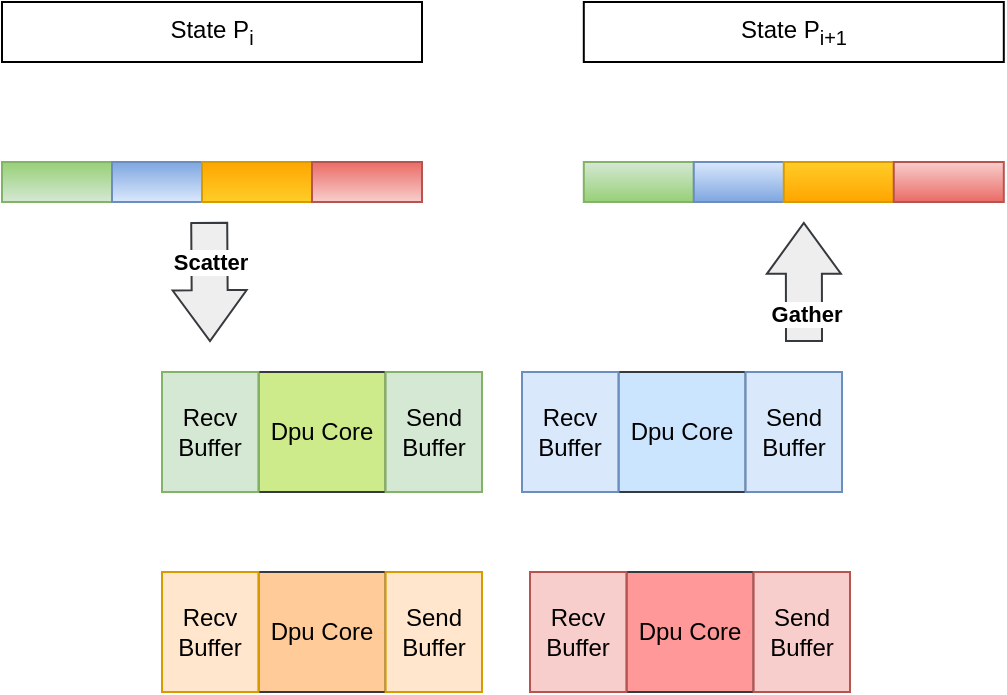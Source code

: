<mxfile version="21.3.7" type="github">
  <diagram name="第 1 页" id="WnKNG6_DYxE4EP30FGyO">
    <mxGraphModel dx="1026" dy="518" grid="1" gridSize="10" guides="1" tooltips="1" connect="1" arrows="1" fold="1" page="1" pageScale="1" pageWidth="827" pageHeight="1169" math="0" shadow="0">
      <root>
        <mxCell id="0" />
        <mxCell id="1" parent="0" />
        <mxCell id="tbXObs1JxIp5LCsgutEW-89" value="" style="rounded=0;whiteSpace=wrap;html=1;fillColor=#d5e8d4;strokeColor=#82b366;fillStyle=auto;gradientColor=#97d077;gradientDirection=north;movable=1;resizable=1;rotatable=1;deletable=1;editable=1;locked=0;connectable=1;container=0;direction=east;" vertex="1" parent="1">
          <mxGeometry x="180" y="320" width="55" height="20" as="geometry" />
        </mxCell>
        <mxCell id="tbXObs1JxIp5LCsgutEW-122" value="" style="rounded=0;whiteSpace=wrap;html=1;fillColor=#dae8fc;strokeColor=#6c8ebf;fillStyle=auto;gradientColor=#7ea6e0;gradientDirection=north;movable=1;resizable=1;rotatable=1;deletable=1;editable=1;locked=0;connectable=1;container=0;direction=east;" vertex="1" parent="1">
          <mxGeometry x="235" y="320" width="55" height="20" as="geometry" />
        </mxCell>
        <mxCell id="tbXObs1JxIp5LCsgutEW-124" value="" style="rounded=0;whiteSpace=wrap;html=1;fillColor=#ffcd28;strokeColor=#d79b00;fillStyle=auto;gradientColor=#ffa500;gradientDirection=north;movable=1;resizable=1;rotatable=1;deletable=1;editable=1;locked=0;connectable=1;container=0;direction=east;" vertex="1" parent="1">
          <mxGeometry x="280" y="320" width="55" height="20" as="geometry" />
        </mxCell>
        <mxCell id="tbXObs1JxIp5LCsgutEW-125" value="" style="rounded=0;whiteSpace=wrap;html=1;fillColor=#f8cecc;strokeColor=#b85450;fillStyle=auto;gradientColor=#ea6b66;gradientDirection=north;movable=1;resizable=1;rotatable=1;deletable=1;editable=1;locked=0;connectable=1;container=0;direction=east;" vertex="1" parent="1">
          <mxGeometry x="335" y="320" width="55" height="20" as="geometry" />
        </mxCell>
        <mxCell id="tbXObs1JxIp5LCsgutEW-105" value="Dpu Core" style="rounded=0;whiteSpace=wrap;html=1;fillColor=#cce5ff;strokeColor=#36393d;" vertex="1" parent="1">
          <mxGeometry x="488.193" y="425" width="63.614" height="60" as="geometry" />
        </mxCell>
        <mxCell id="tbXObs1JxIp5LCsgutEW-106" value="Send&lt;br&gt;Buffer" style="rounded=0;whiteSpace=wrap;html=1;fillColor=#dae8fc;strokeColor=#6c8ebf;" vertex="1" parent="1">
          <mxGeometry x="551.807" y="425" width="48.193" height="60" as="geometry" />
        </mxCell>
        <mxCell id="tbXObs1JxIp5LCsgutEW-107" value="Recv&lt;br&gt;Buffer" style="rounded=0;whiteSpace=wrap;html=1;fillColor=#dae8fc;strokeColor=#6c8ebf;" vertex="1" parent="1">
          <mxGeometry x="440" y="425" width="48.193" height="60" as="geometry" />
        </mxCell>
        <mxCell id="tbXObs1JxIp5LCsgutEW-116" value="Dpu Core" style="rounded=0;whiteSpace=wrap;html=1;fillColor=#FF9999;strokeColor=#36393d;" vertex="1" parent="1">
          <mxGeometry x="492.193" y="525" width="63.614" height="60" as="geometry" />
        </mxCell>
        <mxCell id="tbXObs1JxIp5LCsgutEW-117" value="Send&lt;br&gt;Buffer" style="rounded=0;whiteSpace=wrap;html=1;fillColor=#f8cecc;strokeColor=#b85450;" vertex="1" parent="1">
          <mxGeometry x="555.807" y="525" width="48.193" height="60" as="geometry" />
        </mxCell>
        <mxCell id="tbXObs1JxIp5LCsgutEW-118" value="Recv&lt;br&gt;Buffer" style="rounded=0;whiteSpace=wrap;html=1;fillColor=#f8cecc;strokeColor=#b85450;" vertex="1" parent="1">
          <mxGeometry x="444" y="525" width="48.193" height="60" as="geometry" />
        </mxCell>
        <mxCell id="tbXObs1JxIp5LCsgutEW-100" value="Dpu Core" style="rounded=0;whiteSpace=wrap;html=1;fillColor=#cdeb8b;strokeColor=#36393d;" vertex="1" parent="1">
          <mxGeometry x="308.193" y="425" width="63.614" height="60" as="geometry" />
        </mxCell>
        <mxCell id="tbXObs1JxIp5LCsgutEW-101" value="Send&lt;br&gt;Buffer" style="rounded=0;whiteSpace=wrap;html=1;fillColor=#d5e8d4;strokeColor=#82b366;" vertex="1" parent="1">
          <mxGeometry x="371.807" y="425" width="48.193" height="60" as="geometry" />
        </mxCell>
        <mxCell id="tbXObs1JxIp5LCsgutEW-102" value="Recv&lt;br&gt;Buffer" style="rounded=0;whiteSpace=wrap;html=1;fillColor=#d5e8d4;strokeColor=#82b366;" vertex="1" parent="1">
          <mxGeometry x="260" y="425" width="48.193" height="60" as="geometry" />
        </mxCell>
        <mxCell id="tbXObs1JxIp5LCsgutEW-111" value="Dpu Core" style="rounded=0;whiteSpace=wrap;html=1;fillColor=#ffcc99;strokeColor=#36393d;" vertex="1" parent="1">
          <mxGeometry x="308.193" y="525" width="63.614" height="60" as="geometry" />
        </mxCell>
        <mxCell id="tbXObs1JxIp5LCsgutEW-112" value="Send&lt;br&gt;Buffer" style="rounded=0;whiteSpace=wrap;html=1;fillColor=#ffe6cc;strokeColor=#d79b00;" vertex="1" parent="1">
          <mxGeometry x="371.807" y="525" width="48.193" height="60" as="geometry" />
        </mxCell>
        <mxCell id="tbXObs1JxIp5LCsgutEW-113" value="Recv&lt;br&gt;Buffer" style="rounded=0;whiteSpace=wrap;html=1;fillColor=#ffe6cc;strokeColor=#d79b00;" vertex="1" parent="1">
          <mxGeometry x="260" y="525" width="48.193" height="60" as="geometry" />
        </mxCell>
        <mxCell id="tbXObs1JxIp5LCsgutEW-134" value="" style="rounded=0;whiteSpace=wrap;html=1;fillColor=#d5e8d4;strokeColor=#82b366;fillStyle=auto;gradientColor=#97d077;gradientDirection=south;movable=1;resizable=1;rotatable=1;deletable=1;editable=1;locked=0;connectable=1;container=0;direction=east;" vertex="1" parent="1">
          <mxGeometry x="470.9" y="320" width="55" height="20" as="geometry" />
        </mxCell>
        <mxCell id="tbXObs1JxIp5LCsgutEW-135" value="" style="rounded=0;whiteSpace=wrap;html=1;fillColor=#dae8fc;strokeColor=#6c8ebf;fillStyle=auto;gradientColor=#7ea6e0;gradientDirection=south;movable=1;resizable=1;rotatable=1;deletable=1;editable=1;locked=0;connectable=1;container=0;direction=east;" vertex="1" parent="1">
          <mxGeometry x="525.9" y="320" width="55" height="20" as="geometry" />
        </mxCell>
        <mxCell id="tbXObs1JxIp5LCsgutEW-136" value="" style="rounded=0;whiteSpace=wrap;html=1;fillColor=#ffcd28;strokeColor=#d79b00;fillStyle=auto;gradientColor=#ffa500;gradientDirection=south;movable=1;resizable=1;rotatable=1;deletable=1;editable=1;locked=0;connectable=1;container=0;direction=east;" vertex="1" parent="1">
          <mxGeometry x="570.9" y="320" width="55" height="20" as="geometry" />
        </mxCell>
        <mxCell id="tbXObs1JxIp5LCsgutEW-137" value="" style="rounded=0;whiteSpace=wrap;html=1;fillColor=#f8cecc;strokeColor=#b85450;fillStyle=auto;gradientColor=#ea6b66;gradientDirection=south;movable=1;resizable=1;rotatable=1;deletable=1;editable=1;locked=0;connectable=1;container=0;direction=east;" vertex="1" parent="1">
          <mxGeometry x="625.9" y="320" width="55" height="20" as="geometry" />
        </mxCell>
        <mxCell id="tbXObs1JxIp5LCsgutEW-138" value="" style="shape=flexArrow;endArrow=classic;html=1;rounded=0;endWidth=18;endSize=8.13;width=18;fillColor=#eeeeee;strokeColor=#36393d;" edge="1" parent="1">
          <mxGeometry width="50" height="50" relative="1" as="geometry">
            <mxPoint x="283.6" y="350" as="sourcePoint" />
            <mxPoint x="284" y="410" as="targetPoint" />
          </mxGeometry>
        </mxCell>
        <mxCell id="tbXObs1JxIp5LCsgutEW-139" value="&lt;b&gt;Scatter&lt;/b&gt;" style="edgeLabel;html=1;align=center;verticalAlign=middle;resizable=0;points=[];" vertex="1" connectable="0" parent="tbXObs1JxIp5LCsgutEW-138">
          <mxGeometry x="-0.049" y="3" relative="1" as="geometry">
            <mxPoint x="-3" y="-9" as="offset" />
          </mxGeometry>
        </mxCell>
        <mxCell id="tbXObs1JxIp5LCsgutEW-140" value="" style="shape=flexArrow;endArrow=classic;html=1;rounded=0;endWidth=18;endSize=8.13;width=18;fillColor=#eeeeee;strokeColor=#36393d;" edge="1" parent="1">
          <mxGeometry width="50" height="50" relative="1" as="geometry">
            <mxPoint x="581" y="410" as="sourcePoint" />
            <mxPoint x="580.9" y="350" as="targetPoint" />
          </mxGeometry>
        </mxCell>
        <mxCell id="tbXObs1JxIp5LCsgutEW-141" value="&lt;b&gt;Gather&lt;/b&gt;" style="edgeLabel;html=1;align=center;verticalAlign=middle;resizable=0;points=[];" vertex="1" connectable="0" parent="tbXObs1JxIp5LCsgutEW-140">
          <mxGeometry x="-0.049" y="3" relative="1" as="geometry">
            <mxPoint x="4" y="14" as="offset" />
          </mxGeometry>
        </mxCell>
        <mxCell id="tbXObs1JxIp5LCsgutEW-142" value="State P&lt;sub&gt;i&lt;/sub&gt;" style="rounded=0;whiteSpace=wrap;html=1;" vertex="1" parent="1">
          <mxGeometry x="180" y="240" width="210" height="30" as="geometry" />
        </mxCell>
        <mxCell id="tbXObs1JxIp5LCsgutEW-143" value="State P&lt;sub&gt;i+1&lt;/sub&gt;" style="rounded=0;whiteSpace=wrap;html=1;" vertex="1" parent="1">
          <mxGeometry x="470.9" y="240" width="210" height="30" as="geometry" />
        </mxCell>
      </root>
    </mxGraphModel>
  </diagram>
</mxfile>
